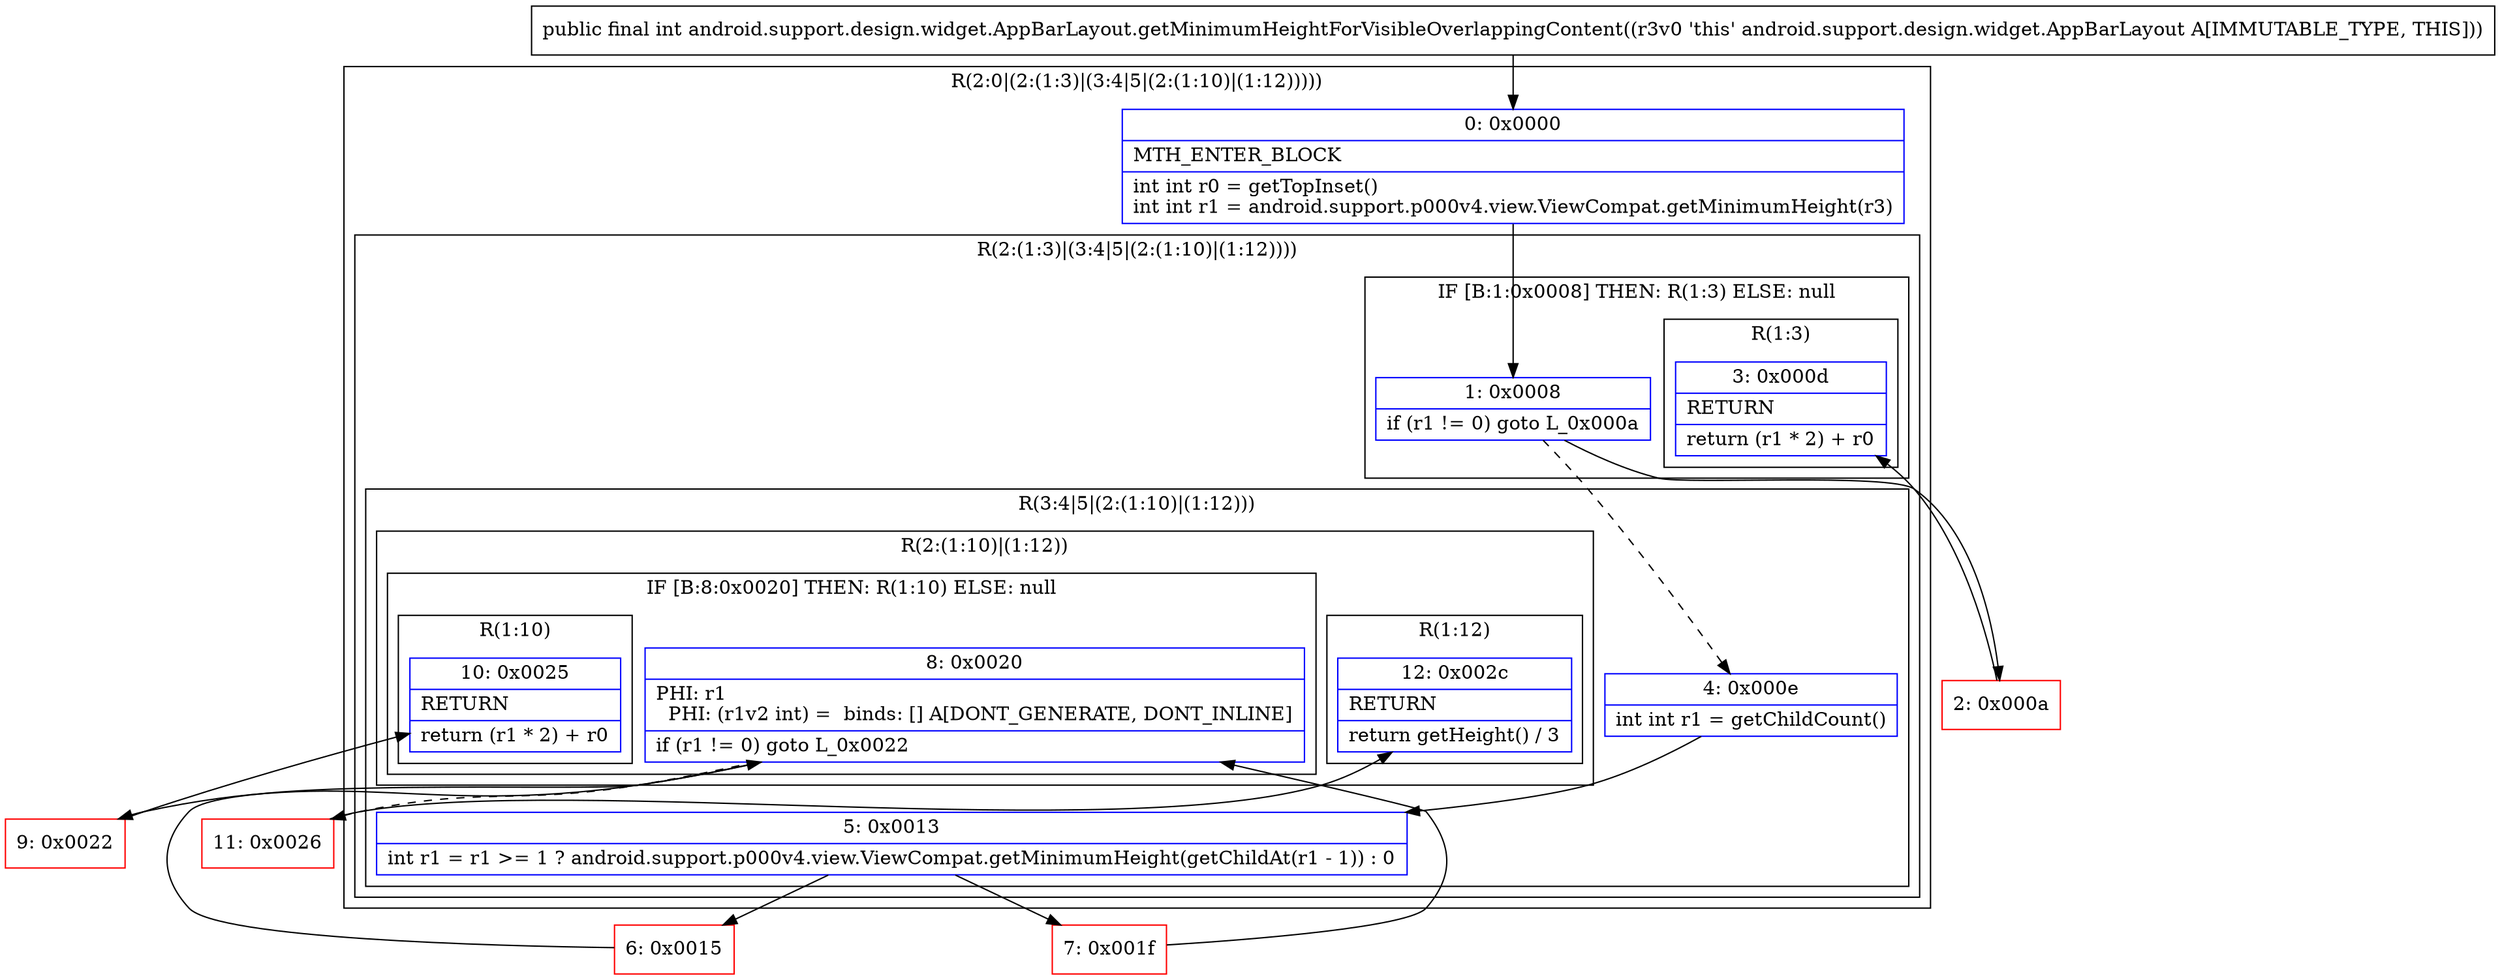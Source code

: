 digraph "CFG forandroid.support.design.widget.AppBarLayout.getMinimumHeightForVisibleOverlappingContent()I" {
subgraph cluster_Region_711886056 {
label = "R(2:0|(2:(1:3)|(3:4|5|(2:(1:10)|(1:12)))))";
node [shape=record,color=blue];
Node_0 [shape=record,label="{0\:\ 0x0000|MTH_ENTER_BLOCK\l|int int r0 = getTopInset()\lint int r1 = android.support.p000v4.view.ViewCompat.getMinimumHeight(r3)\l}"];
subgraph cluster_Region_1205422638 {
label = "R(2:(1:3)|(3:4|5|(2:(1:10)|(1:12))))";
node [shape=record,color=blue];
subgraph cluster_IfRegion_1069696195 {
label = "IF [B:1:0x0008] THEN: R(1:3) ELSE: null";
node [shape=record,color=blue];
Node_1 [shape=record,label="{1\:\ 0x0008|if (r1 != 0) goto L_0x000a\l}"];
subgraph cluster_Region_2079461714 {
label = "R(1:3)";
node [shape=record,color=blue];
Node_3 [shape=record,label="{3\:\ 0x000d|RETURN\l|return (r1 * 2) + r0\l}"];
}
}
subgraph cluster_Region_1641401879 {
label = "R(3:4|5|(2:(1:10)|(1:12)))";
node [shape=record,color=blue];
Node_4 [shape=record,label="{4\:\ 0x000e|int int r1 = getChildCount()\l}"];
Node_5 [shape=record,label="{5\:\ 0x0013|int r1 = r1 \>= 1 ? android.support.p000v4.view.ViewCompat.getMinimumHeight(getChildAt(r1 \- 1)) : 0\l}"];
subgraph cluster_Region_1107903802 {
label = "R(2:(1:10)|(1:12))";
node [shape=record,color=blue];
subgraph cluster_IfRegion_180763646 {
label = "IF [B:8:0x0020] THEN: R(1:10) ELSE: null";
node [shape=record,color=blue];
Node_8 [shape=record,label="{8\:\ 0x0020|PHI: r1 \l  PHI: (r1v2 int) =  binds: [] A[DONT_GENERATE, DONT_INLINE]\l|if (r1 != 0) goto L_0x0022\l}"];
subgraph cluster_Region_1674605890 {
label = "R(1:10)";
node [shape=record,color=blue];
Node_10 [shape=record,label="{10\:\ 0x0025|RETURN\l|return (r1 * 2) + r0\l}"];
}
}
subgraph cluster_Region_2142247006 {
label = "R(1:12)";
node [shape=record,color=blue];
Node_12 [shape=record,label="{12\:\ 0x002c|RETURN\l|return getHeight() \/ 3\l}"];
}
}
}
}
}
Node_2 [shape=record,color=red,label="{2\:\ 0x000a}"];
Node_6 [shape=record,color=red,label="{6\:\ 0x0015}"];
Node_7 [shape=record,color=red,label="{7\:\ 0x001f}"];
Node_9 [shape=record,color=red,label="{9\:\ 0x0022}"];
Node_11 [shape=record,color=red,label="{11\:\ 0x0026}"];
MethodNode[shape=record,label="{public final int android.support.design.widget.AppBarLayout.getMinimumHeightForVisibleOverlappingContent((r3v0 'this' android.support.design.widget.AppBarLayout A[IMMUTABLE_TYPE, THIS])) }"];
MethodNode -> Node_0;
Node_0 -> Node_1;
Node_1 -> Node_2;
Node_1 -> Node_4[style=dashed];
Node_4 -> Node_5;
Node_5 -> Node_6;
Node_5 -> Node_7;
Node_8 -> Node_9;
Node_8 -> Node_11[style=dashed];
Node_2 -> Node_3;
Node_6 -> Node_8;
Node_7 -> Node_8;
Node_9 -> Node_10;
Node_11 -> Node_12;
}

